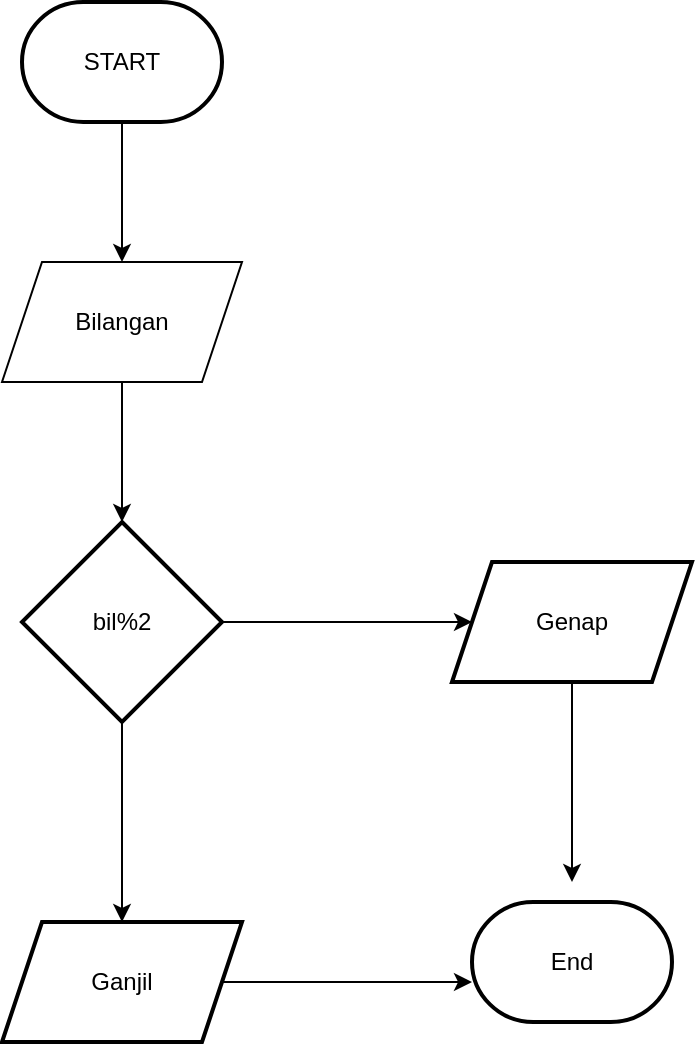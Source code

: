 <mxfile version="22.0.4" type="github">
  <diagram name="Page-1" id="ZdQoROD1Y_xGUfR0zSDF">
    <mxGraphModel dx="880" dy="1570" grid="1" gridSize="10" guides="1" tooltips="1" connect="1" arrows="1" fold="1" page="1" pageScale="1" pageWidth="850" pageHeight="1100" math="0" shadow="0">
      <root>
        <mxCell id="0" />
        <mxCell id="1" parent="0" />
        <mxCell id="fla75Fq_e0vvsb-xJsBX-5" style="edgeStyle=orthogonalEdgeStyle;rounded=0;orthogonalLoop=1;jettySize=auto;html=1;exitX=0.5;exitY=1;exitDx=0;exitDy=0;" edge="1" parent="1" source="fla75Fq_e0vvsb-xJsBX-1">
          <mxGeometry relative="1" as="geometry">
            <mxPoint x="425" y="170" as="targetPoint" />
          </mxGeometry>
        </mxCell>
        <mxCell id="fla75Fq_e0vvsb-xJsBX-1" value="Bilangan" style="shape=parallelogram;perimeter=parallelogramPerimeter;whiteSpace=wrap;html=1;fixedSize=1;" vertex="1" parent="1">
          <mxGeometry x="365" y="40" width="120" height="60" as="geometry" />
        </mxCell>
        <mxCell id="fla75Fq_e0vvsb-xJsBX-3" style="edgeStyle=orthogonalEdgeStyle;rounded=0;orthogonalLoop=1;jettySize=auto;html=1;exitX=0.5;exitY=1;exitDx=0;exitDy=0;exitPerimeter=0;" edge="1" parent="1" source="fla75Fq_e0vvsb-xJsBX-2">
          <mxGeometry relative="1" as="geometry">
            <mxPoint x="425" y="40" as="targetPoint" />
          </mxGeometry>
        </mxCell>
        <mxCell id="fla75Fq_e0vvsb-xJsBX-2" value="START" style="strokeWidth=2;html=1;shape=mxgraph.flowchart.terminator;whiteSpace=wrap;" vertex="1" parent="1">
          <mxGeometry x="375" y="-90" width="100" height="60" as="geometry" />
        </mxCell>
        <mxCell id="fla75Fq_e0vvsb-xJsBX-12" value="" style="edgeStyle=orthogonalEdgeStyle;rounded=0;orthogonalLoop=1;jettySize=auto;html=1;" edge="1" parent="1" source="fla75Fq_e0vvsb-xJsBX-6" target="fla75Fq_e0vvsb-xJsBX-11">
          <mxGeometry relative="1" as="geometry" />
        </mxCell>
        <mxCell id="fla75Fq_e0vvsb-xJsBX-14" value="" style="edgeStyle=orthogonalEdgeStyle;rounded=0;orthogonalLoop=1;jettySize=auto;html=1;" edge="1" parent="1" source="fla75Fq_e0vvsb-xJsBX-6" target="fla75Fq_e0vvsb-xJsBX-13">
          <mxGeometry relative="1" as="geometry" />
        </mxCell>
        <mxCell id="fla75Fq_e0vvsb-xJsBX-6" value="bil%2" style="strokeWidth=2;html=1;shape=mxgraph.flowchart.decision;whiteSpace=wrap;" vertex="1" parent="1">
          <mxGeometry x="375" y="170" width="100" height="100" as="geometry" />
        </mxCell>
        <mxCell id="fla75Fq_e0vvsb-xJsBX-17" style="edgeStyle=orthogonalEdgeStyle;rounded=0;orthogonalLoop=1;jettySize=auto;html=1;exitX=1;exitY=0.5;exitDx=0;exitDy=0;" edge="1" parent="1" source="fla75Fq_e0vvsb-xJsBX-11" target="fla75Fq_e0vvsb-xJsBX-15">
          <mxGeometry relative="1" as="geometry">
            <Array as="points">
              <mxPoint x="600" y="400" />
              <mxPoint x="600" y="400" />
            </Array>
          </mxGeometry>
        </mxCell>
        <mxCell id="fla75Fq_e0vvsb-xJsBX-11" value="Ganjil" style="shape=parallelogram;perimeter=parallelogramPerimeter;whiteSpace=wrap;html=1;fixedSize=1;strokeWidth=2;" vertex="1" parent="1">
          <mxGeometry x="365" y="370" width="120" height="60" as="geometry" />
        </mxCell>
        <mxCell id="fla75Fq_e0vvsb-xJsBX-16" style="edgeStyle=orthogonalEdgeStyle;rounded=0;orthogonalLoop=1;jettySize=auto;html=1;" edge="1" parent="1" source="fla75Fq_e0vvsb-xJsBX-13">
          <mxGeometry relative="1" as="geometry">
            <mxPoint x="650" y="350" as="targetPoint" />
          </mxGeometry>
        </mxCell>
        <mxCell id="fla75Fq_e0vvsb-xJsBX-13" value="Genap" style="shape=parallelogram;perimeter=parallelogramPerimeter;whiteSpace=wrap;html=1;fixedSize=1;strokeWidth=2;" vertex="1" parent="1">
          <mxGeometry x="590" y="190" width="120" height="60" as="geometry" />
        </mxCell>
        <mxCell id="fla75Fq_e0vvsb-xJsBX-15" value="End" style="strokeWidth=2;html=1;shape=mxgraph.flowchart.terminator;whiteSpace=wrap;" vertex="1" parent="1">
          <mxGeometry x="600" y="360" width="100" height="60" as="geometry" />
        </mxCell>
      </root>
    </mxGraphModel>
  </diagram>
</mxfile>
